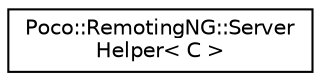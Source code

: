 digraph "Graphical Class Hierarchy"
{
 // LATEX_PDF_SIZE
  edge [fontname="Helvetica",fontsize="10",labelfontname="Helvetica",labelfontsize="10"];
  node [fontname="Helvetica",fontsize="10",shape=record];
  rankdir="LR";
  Node0 [label="Poco::RemotingNG::Server\lHelper\< C \>",height=0.2,width=0.4,color="black", fillcolor="white", style="filled",URL="$classPoco_1_1RemotingNG_1_1ServerHelper.html",tooltip=" "];
}
